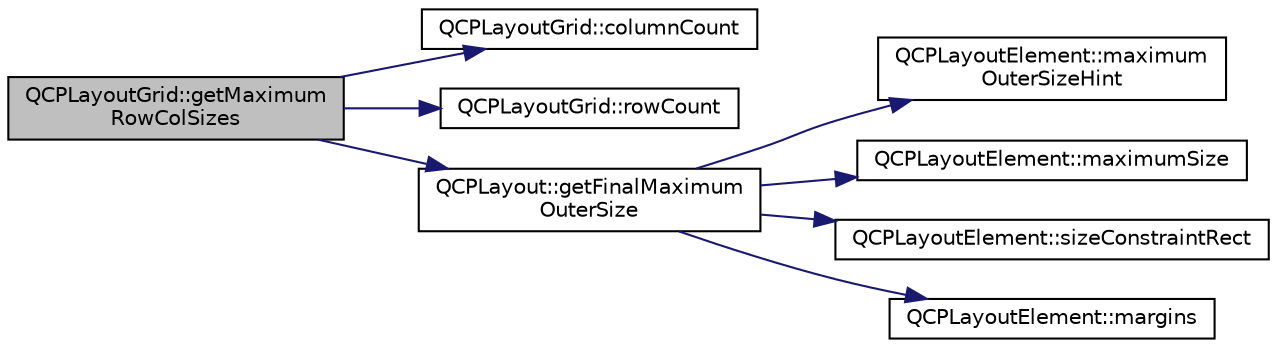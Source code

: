 digraph "QCPLayoutGrid::getMaximumRowColSizes"
{
  edge [fontname="Helvetica",fontsize="10",labelfontname="Helvetica",labelfontsize="10"];
  node [fontname="Helvetica",fontsize="10",shape=record];
  rankdir="LR";
  Node139 [label="QCPLayoutGrid::getMaximum\lRowColSizes",height=0.2,width=0.4,color="black", fillcolor="grey75", style="filled", fontcolor="black"];
  Node139 -> Node140 [color="midnightblue",fontsize="10",style="solid",fontname="Helvetica"];
  Node140 [label="QCPLayoutGrid::columnCount",height=0.2,width=0.4,color="black", fillcolor="white", style="filled",URL="$class_q_c_p_layout_grid.html#a1a2962cbf45011405b64b913afa8e7a2"];
  Node139 -> Node141 [color="midnightblue",fontsize="10",style="solid",fontname="Helvetica"];
  Node141 [label="QCPLayoutGrid::rowCount",height=0.2,width=0.4,color="black", fillcolor="white", style="filled",URL="$class_q_c_p_layout_grid.html#a19c66fd76cbce58a8e94f33797e0c0aa"];
  Node139 -> Node142 [color="midnightblue",fontsize="10",style="solid",fontname="Helvetica"];
  Node142 [label="QCPLayout::getFinalMaximum\lOuterSize",height=0.2,width=0.4,color="black", fillcolor="white", style="filled",URL="$class_q_c_p_layout.html#add49fd6843821a6126914b837ed52e22"];
  Node142 -> Node143 [color="midnightblue",fontsize="10",style="solid",fontname="Helvetica"];
  Node143 [label="QCPLayoutElement::maximum\lOuterSizeHint",height=0.2,width=0.4,color="black", fillcolor="white", style="filled",URL="$class_q_c_p_layout_element.html#ad96efb977a26e360e8a64a4c1e56456d"];
  Node142 -> Node144 [color="midnightblue",fontsize="10",style="solid",fontname="Helvetica"];
  Node144 [label="QCPLayoutElement::maximumSize",height=0.2,width=0.4,color="black", fillcolor="white", style="filled",URL="$class_q_c_p_layout_element.html#afb9503858d4aa0f3b9f1794b084fb40a"];
  Node142 -> Node145 [color="midnightblue",fontsize="10",style="solid",fontname="Helvetica"];
  Node145 [label="QCPLayoutElement::sizeConstraintRect",height=0.2,width=0.4,color="black", fillcolor="white", style="filled",URL="$class_q_c_p_layout_element.html#a66136f121ee3e1c933b748761203cab4"];
  Node142 -> Node146 [color="midnightblue",fontsize="10",style="solid",fontname="Helvetica"];
  Node146 [label="QCPLayoutElement::margins",height=0.2,width=0.4,color="black", fillcolor="white", style="filled",URL="$class_q_c_p_layout_element.html#af4ac9450aa2d60863bf3a8ea0c940c9d"];
}
